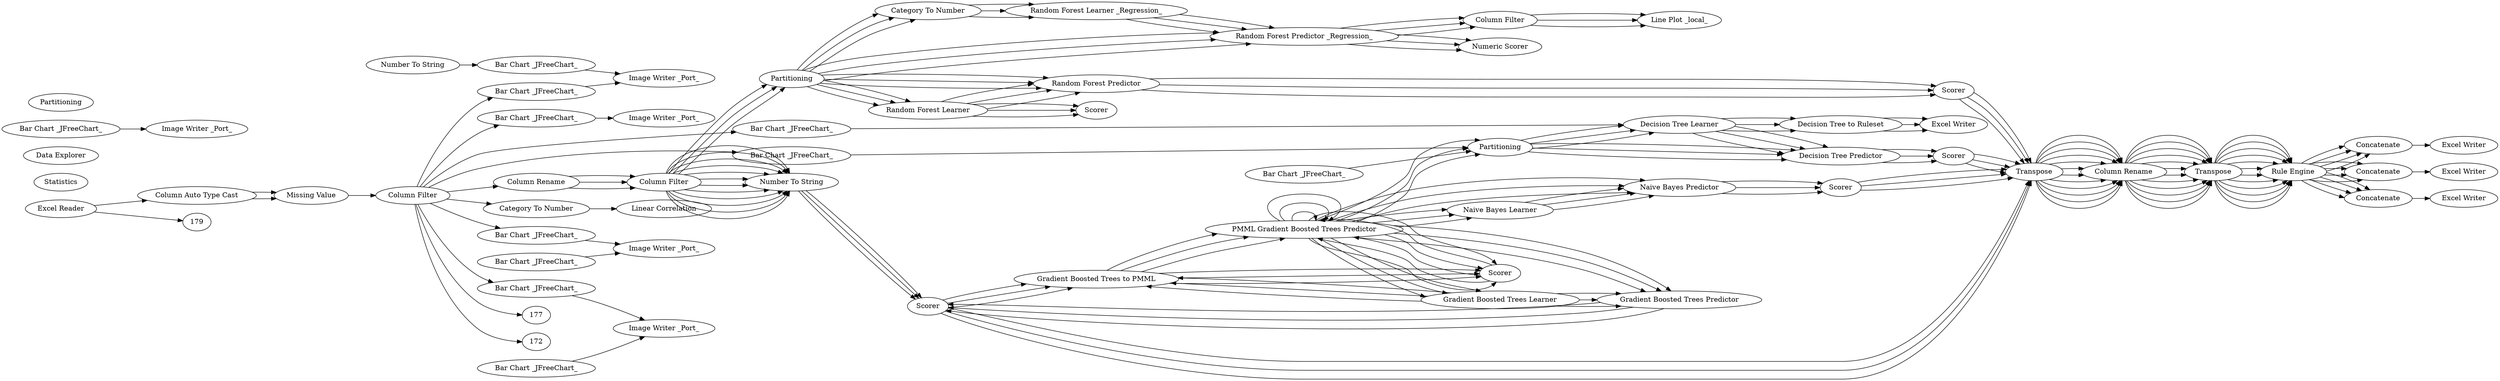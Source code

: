 digraph {
	2 [label="Excel Reader"]
	3 [label=Statistics]
	9 [label="Data Explorer"]
	14 [label="Linear Correlation"]
	106 [label="Bar Chart _JFreeChart_"]
	107 [label="Bar Chart _JFreeChart_"]
	159 [label="Bar Chart _JFreeChart_"]
	160 [label="Bar Chart _JFreeChart_"]
	161 [label="Bar Chart _JFreeChart_"]
	162 [label="Bar Chart _JFreeChart_"]
	166 [label="Bar Chart _JFreeChart_"]
	156 [label="Number To String"]
	158 [label="Bar Chart _JFreeChart_"]
	184 [label="Image Writer _Port_"]
	3 [label=Statistics]
	163 [label="Bar Chart _JFreeChart_"]
	164 [label="Bar Chart _JFreeChart_"]
	165 [label="Bar Chart _JFreeChart_"]
	185 [label="Image Writer _Port_"]
	186 [label="Image Writer _Port_"]
	187 [label="Image Writer _Port_"]
	180 [label="Category To Number"]
	133 [label="Missing Value"]
	235 [label="Column Auto Type Cast"]
	182 [label="Image Writer _Port_"]
	183 [label="Image Writer _Port_"]
	184 [label="Image Writer _Port_"]
	185 [label="Image Writer _Port_"]
	186 [label="Image Writer _Port_"]
	187 [label="Image Writer _Port_"]
	188 [label="Image Writer _Port_"]
	12 [label="Column Filter"]
	133 [label="Missing Value"]
	235 [label="Column Auto Type Cast"]
	21 [label=Transpose]
	22 [label="Column Rename"]
	36 [label=Transpose]
	38 [label="Rule Engine"]
	218 [label="Gradient Boosted Trees Learner"]
	219 [label="Gradient Boosted Trees Predictor"]
	220 [label=Scorer]
	221 [label="PMML Gradient Boosted Trees Predictor"]
	222 [label="Gradient Boosted Trees to PMML"]
	223 [label=Scorer]
	224 [label=Partitioning]
	4 [label="Decision Tree Predictor"]
	21 [label=Transpose]
	22 [label="Column Rename"]
	36 [label=Transpose]
	38 [label="Rule Engine"]
	183 [label="Decision Tree Learner"]
	185 [label=Partitioning]
	210 [label="Decision Tree to Ruleset"]
	211 [label=Scorer]
	215 [label="Excel Writer"]
	216 [label="Number To String"]
	220 [label="String Replace _Dictionary_"]
	221 [label="Column Filter"]
	222 [label="String Replace _Dictionary_"]
	223 [label="String Replace _Dictionary_"]
	21 [label=Transpose]
	22 [label="Column Rename"]
	36 [label=Transpose]
	38 [label="Rule Engine"]
	225 [label=Partitioning]
	226 [label="Random Forest Learner"]
	227 [label="Random Forest Predictor"]
	228 [label=Scorer]
	229 [label=Scorer]
	230 [label="Random Forest Learner _Regression_"]
	231 [label="Random Forest Predictor _Regression_"]
	232 [label="Column Filter"]
	233 [label="Line Plot _local_"]
	234 [label="Numeric Scorer"]
	236 [label="Category To Number"]
	21 [label=Transpose]
	22 [label="Column Rename"]
	36 [label=Transpose]
	38 [label="Rule Engine"]
	224 [label=Partitioning]
	240 [label="Naive Bayes Learner"]
	241 [label="Naive Bayes Predictor"]
	242 [label=Scorer]
	257 [label=Concatenate]
	212 [label="Column Filter"]
	213 [label="Column Rename"]
	216 [label=Statistics]
	273 [label="Excel Writer"]
	21 [label=Transpose]
	22 [label="Column Rename"]
	36 [label=Transpose]
	38 [label="Rule Engine"]
	224 [label=Partitioning]
	240 [label="Naive Bayes Learner"]
	241 [label="Naive Bayes Predictor"]
	242 [label=Scorer]
	4 [label="Decision Tree Predictor"]
	21 [label=Transpose]
	22 [label="Column Rename"]
	36 [label=Transpose]
	38 [label="Rule Engine"]
	183 [label="Decision Tree Learner"]
	185 [label=Partitioning]
	210 [label="Decision Tree to Ruleset"]
	211 [label=Scorer]
	215 [label="Excel Writer"]
	216 [label="Number To String"]
	220 [label="String Replace _Dictionary_"]
	221 [label="Column Filter"]
	222 [label="String Replace _Dictionary_"]
	223 [label="String Replace _Dictionary_"]
	21 [label=Transpose]
	22 [label="Column Rename"]
	36 [label=Transpose]
	38 [label="Rule Engine"]
	218 [label="Gradient Boosted Trees Learner"]
	219 [label="Gradient Boosted Trees Predictor"]
	220 [label=Scorer]
	221 [label="PMML Gradient Boosted Trees Predictor"]
	222 [label="Gradient Boosted Trees to PMML"]
	223 [label=Scorer]
	224 [label=Partitioning]
	288 [label=Concatenate]
	212 [label="Column Filter"]
	213 [label="Column Rename"]
	216 [label=Statistics]
	21 [label=Transpose]
	22 [label="Column Rename"]
	36 [label=Transpose]
	38 [label="Rule Engine"]
	225 [label=Partitioning]
	226 [label="Random Forest Learner"]
	227 [label="Random Forest Predictor"]
	228 [label=Scorer]
	229 [label=Scorer]
	230 [label="Random Forest Learner _Regression_"]
	231 [label="Random Forest Predictor _Regression_"]
	232 [label="Column Filter"]
	233 [label="Line Plot _local_"]
	234 [label="Numeric Scorer"]
	236 [label="Category To Number"]
	212 [label="Column Filter"]
	213 [label="Column Rename"]
	216 [label=Statistics]
	21 [label=Transpose]
	22 [label="Column Rename"]
	36 [label=Transpose]
	38 [label="Rule Engine"]
	225 [label=Partitioning]
	226 [label="Random Forest Learner"]
	227 [label="Random Forest Predictor"]
	228 [label=Scorer]
	229 [label=Scorer]
	230 [label="Random Forest Learner _Regression_"]
	231 [label="Random Forest Predictor _Regression_"]
	232 [label="Column Filter"]
	233 [label="Line Plot _local_"]
	234 [label="Numeric Scorer"]
	236 [label="Category To Number"]
	297 [label="Excel Writer"]
	21 [label=Transpose]
	22 [label="Column Rename"]
	36 [label=Transpose]
	38 [label="Rule Engine"]
	224 [label=Partitioning]
	240 [label="Naive Bayes Learner"]
	241 [label="Naive Bayes Predictor"]
	242 [label=Scorer]
	300 [label=Concatenate]
	4 [label="Decision Tree Predictor"]
	21 [label=Transpose]
	22 [label="Column Rename"]
	36 [label=Transpose]
	38 [label="Rule Engine"]
	183 [label="Decision Tree Learner"]
	185 [label=Partitioning]
	210 [label="Decision Tree to Ruleset"]
	211 [label=Scorer]
	215 [label="Excel Writer"]
	216 [label="Number To String"]
	220 [label="String Replace _Dictionary_"]
	221 [label="Column Filter"]
	222 [label="String Replace _Dictionary_"]
	223 [label="String Replace _Dictionary_"]
	21 [label=Transpose]
	22 [label="Column Rename"]
	36 [label=Transpose]
	38 [label="Rule Engine"]
	218 [label="Gradient Boosted Trees Learner"]
	219 [label="Gradient Boosted Trees Predictor"]
	220 [label=Scorer]
	221 [label="PMML Gradient Boosted Trees Predictor"]
	222 [label="Gradient Boosted Trees to PMML"]
	223 [label=Scorer]
	224 [label=Partitioning]
	312 [label="Excel Writer"]
	156 -> 158
	158 -> 184
	163 -> 185
	164 -> 186
	165 -> 187
	235 -> 133
	106 -> 188
	107 -> 184
	159 -> 185
	160 -> 187
	161 -> 183
	162 -> 186
	166 -> 182
	180 -> 14
	12 -> 180
	12 -> 177
	12 -> 159
	12 -> 161
	12 -> 160
	12 -> 162
	12 -> 172
	12 -> 107
	12 -> 106
	133 -> 12
	235 -> 133
	21 -> 22
	22 -> 36
	36 -> 38
	218 -> 219
	218 -> 222
	219 -> 220
	220 -> 21
	221 -> 223
	222 -> 221
	221 -> 218
	221 -> 219
	221 -> 221
	216 -> 220
	220 -> 222
	222 -> 223
	223 -> 221
	4 -> 211
	21 -> 22
	22 -> 36
	36 -> 38
	183 -> 210
	183 -> 4
	185 -> 183
	185 -> 4
	210 -> 215
	211 -> 21
	221 -> 185
	21 -> 22
	22 -> 36
	36 -> 38
	225 -> 227
	225 -> 226
	225 -> 231
	225 -> 236
	226 -> 227
	226 -> 228
	227 -> 229
	229 -> 21
	230 -> 231
	231 -> 234
	231 -> 232
	232 -> 233
	236 -> 230
	21 -> 22
	22 -> 36
	36 -> 38
	221 -> 240
	221 -> 241
	240 -> 241
	241 -> 242
	242 -> 21
	212 -> 216
	213 -> 212
	21 -> 22
	22 -> 36
	36 -> 38
	221 -> 240
	221 -> 241
	240 -> 241
	241 -> 242
	242 -> 21
	216 -> 220
	220 -> 222
	222 -> 223
	223 -> 221
	4 -> 211
	21 -> 22
	22 -> 36
	36 -> 38
	183 -> 210
	183 -> 4
	185 -> 183
	185 -> 4
	210 -> 215
	211 -> 21
	221 -> 185
	21 -> 22
	22 -> 36
	36 -> 38
	218 -> 219
	218 -> 222
	219 -> 220
	220 -> 21
	221 -> 223
	222 -> 221
	221 -> 218
	221 -> 219
	221 -> 221
	212 -> 216
	213 -> 212
	21 -> 22
	22 -> 36
	36 -> 38
	225 -> 227
	225 -> 226
	225 -> 231
	225 -> 236
	226 -> 227
	226 -> 228
	227 -> 229
	229 -> 21
	230 -> 231
	231 -> 234
	231 -> 232
	232 -> 233
	236 -> 230
	212 -> 216
	213 -> 212
	21 -> 22
	22 -> 36
	36 -> 38
	225 -> 227
	225 -> 226
	225 -> 231
	225 -> 236
	226 -> 227
	226 -> 228
	227 -> 229
	229 -> 21
	230 -> 231
	231 -> 234
	231 -> 232
	232 -> 233
	236 -> 230
	21 -> 22
	22 -> 36
	36 -> 38
	221 -> 240
	221 -> 241
	240 -> 241
	241 -> 242
	242 -> 21
	216 -> 220
	220 -> 222
	222 -> 223
	223 -> 221
	4 -> 211
	21 -> 22
	22 -> 36
	36 -> 38
	183 -> 210
	183 -> 4
	185 -> 183
	185 -> 4
	210 -> 215
	211 -> 21
	221 -> 185
	21 -> 22
	22 -> 36
	36 -> 38
	218 -> 219
	218 -> 222
	219 -> 220
	220 -> 21
	221 -> 223
	222 -> 221
	221 -> 218
	221 -> 219
	221 -> 221
	2 -> 179
	2 -> 235
	12 -> 213
	38 -> 257
	38 -> 257
	38 -> 257
	38 -> 257
	257 -> 273
	212 -> 225
	212 -> 216
	212 -> 216
	212 -> 216
	38 -> 288
	38 -> 288
	38 -> 288
	288 -> 312
	212 -> 225
	212 -> 216
	212 -> 216
	212 -> 216
	38 -> 288
	212 -> 216
	212 -> 216
	212 -> 216
	212 -> 225
	38 -> 300
	38 -> 300
	300 -> 297
	38 -> 300
	38 -> 300
	rankdir=LR
}
